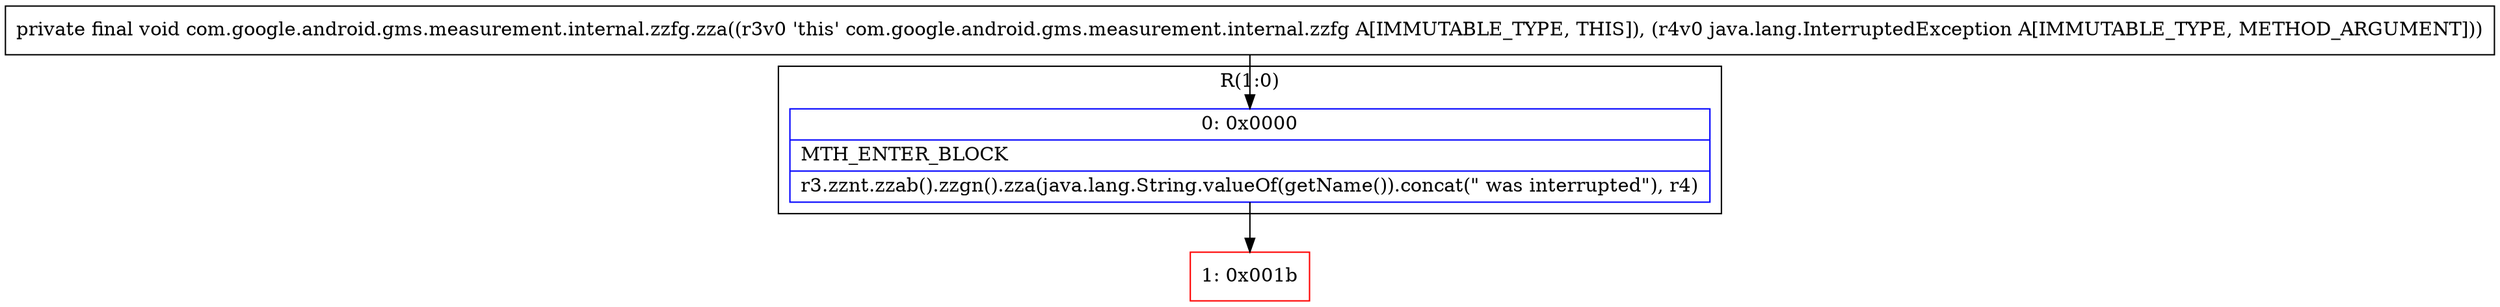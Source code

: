 digraph "CFG forcom.google.android.gms.measurement.internal.zzfg.zza(Ljava\/lang\/InterruptedException;)V" {
subgraph cluster_Region_1120003950 {
label = "R(1:0)";
node [shape=record,color=blue];
Node_0 [shape=record,label="{0\:\ 0x0000|MTH_ENTER_BLOCK\l|r3.zznt.zzab().zzgn().zza(java.lang.String.valueOf(getName()).concat(\" was interrupted\"), r4)\l}"];
}
Node_1 [shape=record,color=red,label="{1\:\ 0x001b}"];
MethodNode[shape=record,label="{private final void com.google.android.gms.measurement.internal.zzfg.zza((r3v0 'this' com.google.android.gms.measurement.internal.zzfg A[IMMUTABLE_TYPE, THIS]), (r4v0 java.lang.InterruptedException A[IMMUTABLE_TYPE, METHOD_ARGUMENT])) }"];
MethodNode -> Node_0;
Node_0 -> Node_1;
}

